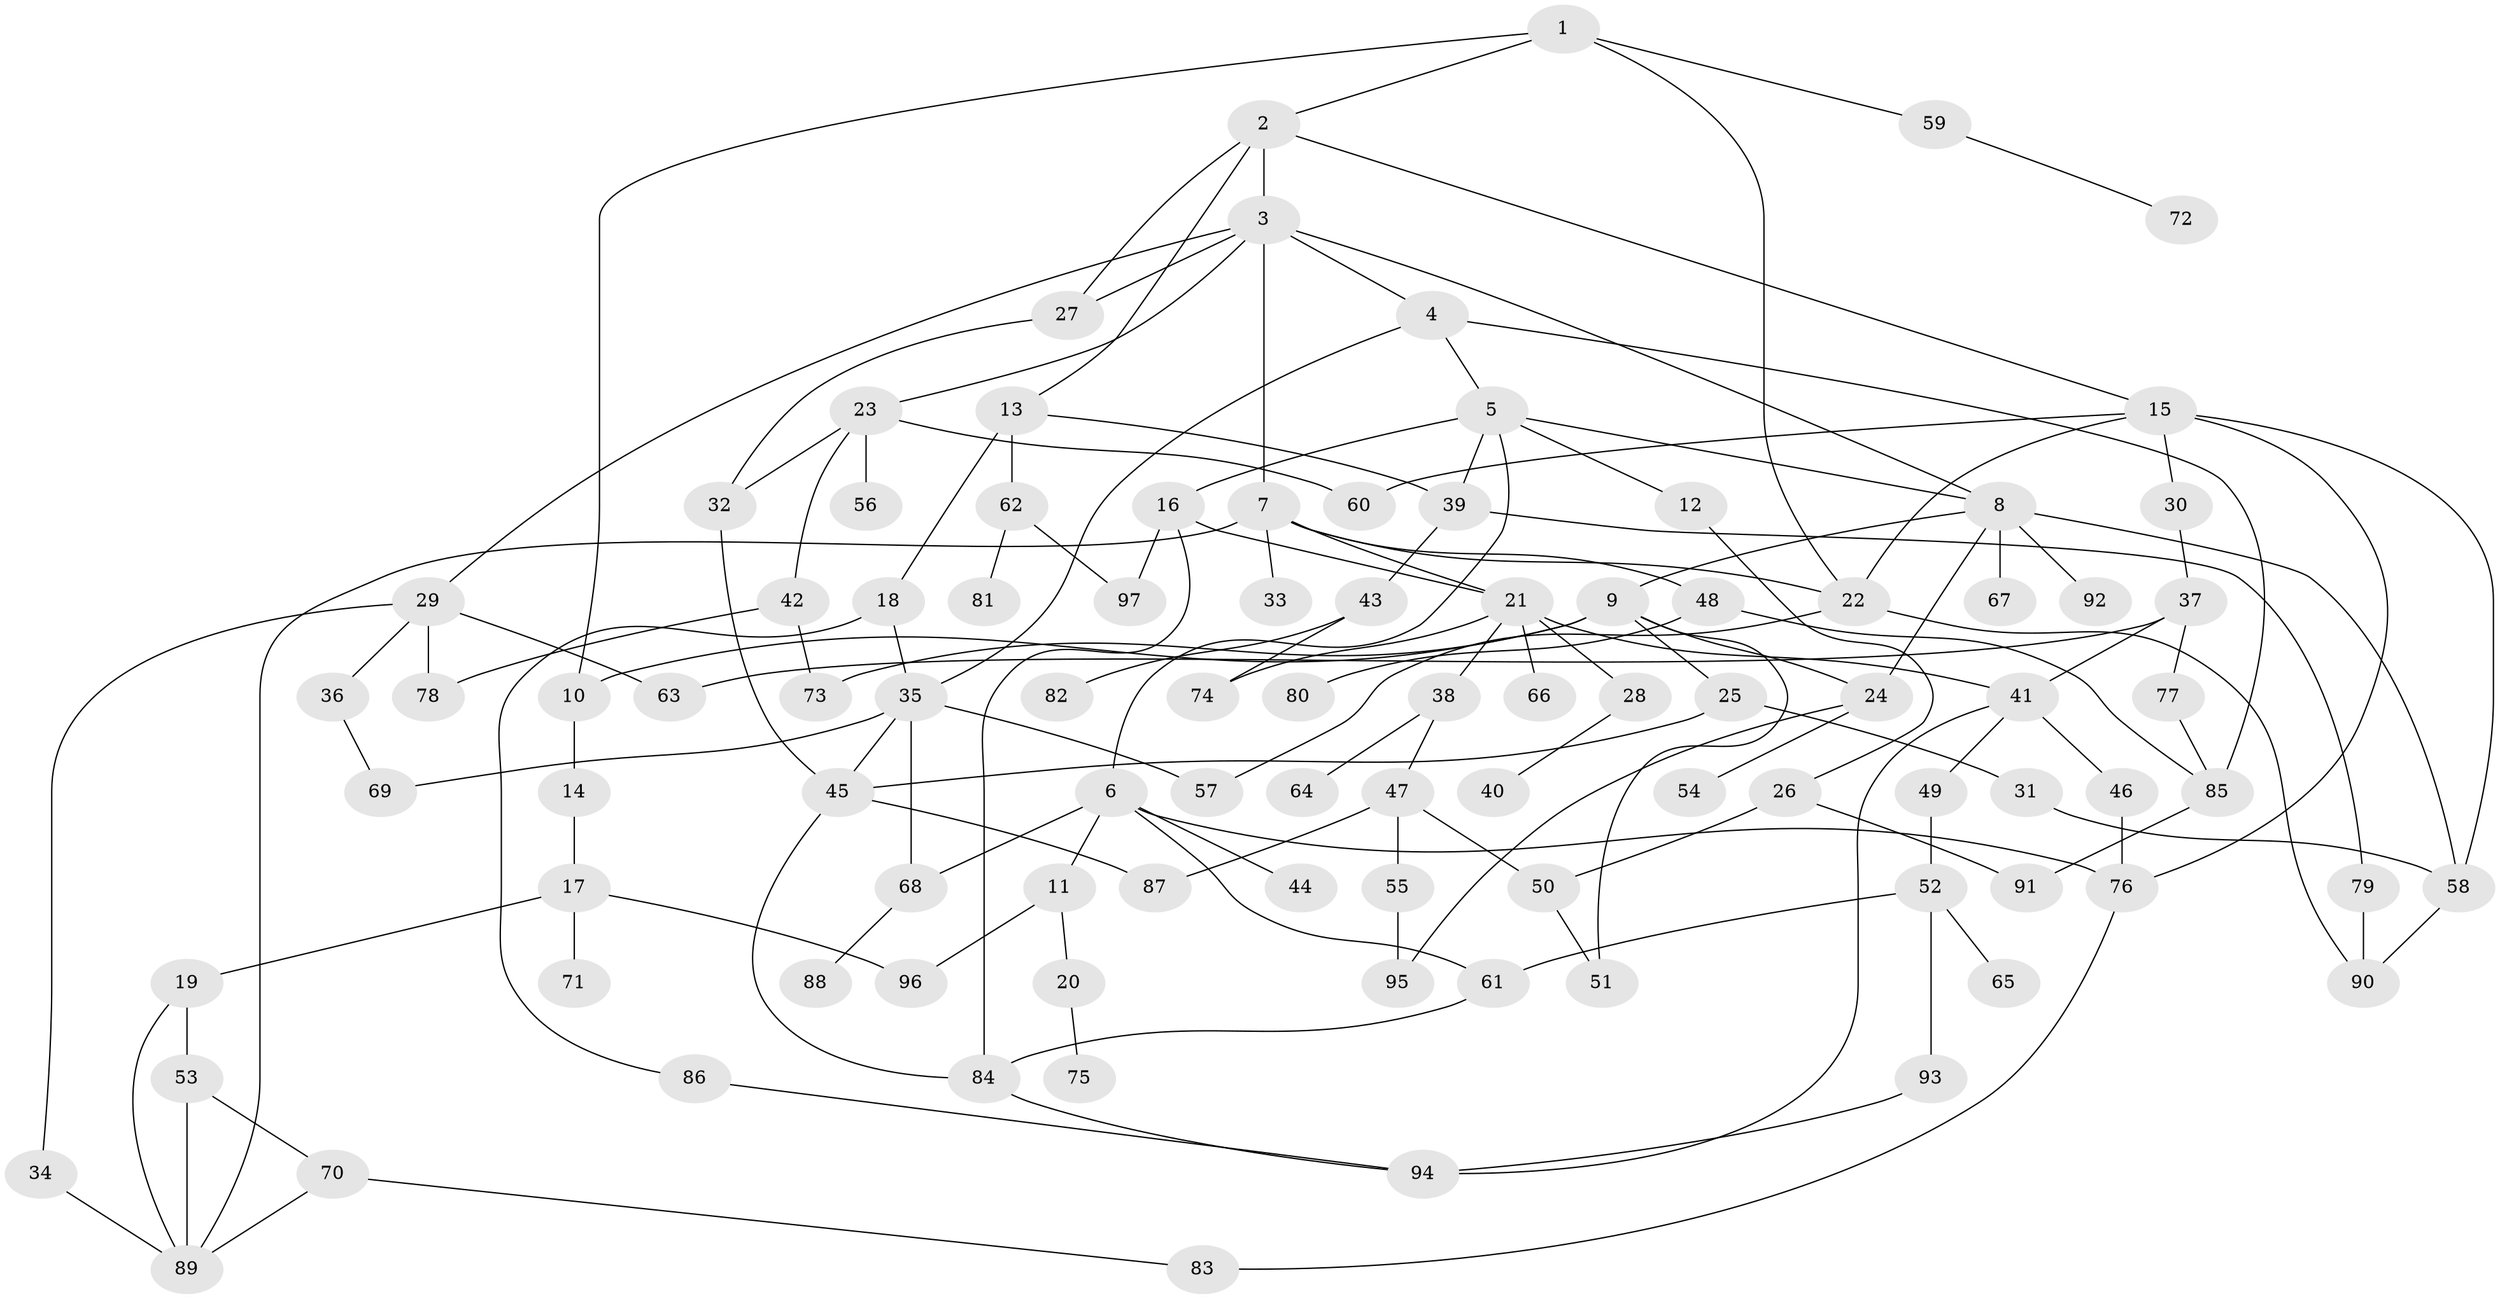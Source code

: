 // coarse degree distribution, {4: 0.14516129032258066, 7: 0.04838709677419355, 6: 0.08064516129032258, 11: 0.016129032258064516, 5: 0.04838709677419355, 9: 0.016129032258064516, 3: 0.1935483870967742, 2: 0.25806451612903225, 8: 0.03225806451612903, 1: 0.16129032258064516}
// Generated by graph-tools (version 1.1) at 2025/41/03/06/25 10:41:26]
// undirected, 97 vertices, 143 edges
graph export_dot {
graph [start="1"]
  node [color=gray90,style=filled];
  1;
  2;
  3;
  4;
  5;
  6;
  7;
  8;
  9;
  10;
  11;
  12;
  13;
  14;
  15;
  16;
  17;
  18;
  19;
  20;
  21;
  22;
  23;
  24;
  25;
  26;
  27;
  28;
  29;
  30;
  31;
  32;
  33;
  34;
  35;
  36;
  37;
  38;
  39;
  40;
  41;
  42;
  43;
  44;
  45;
  46;
  47;
  48;
  49;
  50;
  51;
  52;
  53;
  54;
  55;
  56;
  57;
  58;
  59;
  60;
  61;
  62;
  63;
  64;
  65;
  66;
  67;
  68;
  69;
  70;
  71;
  72;
  73;
  74;
  75;
  76;
  77;
  78;
  79;
  80;
  81;
  82;
  83;
  84;
  85;
  86;
  87;
  88;
  89;
  90;
  91;
  92;
  93;
  94;
  95;
  96;
  97;
  1 -- 2;
  1 -- 10;
  1 -- 22;
  1 -- 59;
  2 -- 3;
  2 -- 13;
  2 -- 15;
  2 -- 27;
  3 -- 4;
  3 -- 7;
  3 -- 23;
  3 -- 29;
  3 -- 27;
  3 -- 8;
  4 -- 5;
  4 -- 35;
  4 -- 85;
  5 -- 6;
  5 -- 8;
  5 -- 12;
  5 -- 16;
  5 -- 39;
  6 -- 11;
  6 -- 44;
  6 -- 68;
  6 -- 76;
  6 -- 61;
  7 -- 33;
  7 -- 48;
  7 -- 22;
  7 -- 21;
  7 -- 89;
  8 -- 9;
  8 -- 24;
  8 -- 58;
  8 -- 67;
  8 -- 92;
  9 -- 25;
  9 -- 73;
  9 -- 24;
  9 -- 10;
  9 -- 51;
  10 -- 14;
  11 -- 20;
  11 -- 96;
  12 -- 26;
  13 -- 18;
  13 -- 39;
  13 -- 62;
  14 -- 17;
  15 -- 30;
  15 -- 76;
  15 -- 58;
  15 -- 60;
  15 -- 22;
  16 -- 21;
  16 -- 97;
  16 -- 84;
  17 -- 19;
  17 -- 71;
  17 -- 96;
  18 -- 35;
  18 -- 86;
  19 -- 53;
  19 -- 89;
  20 -- 75;
  21 -- 28;
  21 -- 38;
  21 -- 66;
  21 -- 74;
  21 -- 41;
  22 -- 57;
  22 -- 90;
  23 -- 42;
  23 -- 56;
  23 -- 60;
  23 -- 32;
  24 -- 54;
  24 -- 95;
  25 -- 31;
  25 -- 45;
  26 -- 91;
  26 -- 50;
  27 -- 32;
  28 -- 40;
  29 -- 34;
  29 -- 36;
  29 -- 78;
  29 -- 63;
  30 -- 37;
  31 -- 58;
  32 -- 45;
  34 -- 89;
  35 -- 68;
  35 -- 57;
  35 -- 69;
  35 -- 45;
  36 -- 69;
  37 -- 41;
  37 -- 63;
  37 -- 77;
  38 -- 47;
  38 -- 64;
  39 -- 43;
  39 -- 79;
  41 -- 46;
  41 -- 49;
  41 -- 94;
  42 -- 78;
  42 -- 73;
  43 -- 82;
  43 -- 74;
  45 -- 87;
  45 -- 84;
  46 -- 76;
  47 -- 50;
  47 -- 55;
  47 -- 87;
  48 -- 80;
  48 -- 85;
  49 -- 52;
  50 -- 51;
  52 -- 61;
  52 -- 65;
  52 -- 93;
  53 -- 70;
  53 -- 89;
  55 -- 95;
  58 -- 90;
  59 -- 72;
  61 -- 84;
  62 -- 81;
  62 -- 97;
  68 -- 88;
  70 -- 83;
  70 -- 89;
  76 -- 83;
  77 -- 85;
  79 -- 90;
  84 -- 94;
  85 -- 91;
  86 -- 94;
  93 -- 94;
}
